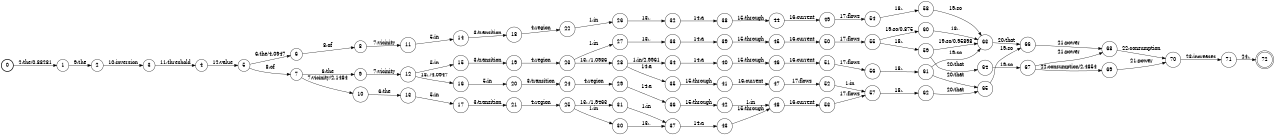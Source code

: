 digraph FST {
rankdir = LR;
size = "8.5,11";
label = "";
center = 1;
orientation = Portrait;
ranksep = "0.4";
nodesep = "0.25";
0 [label = "0", shape = circle, style = bold, fontsize = 14]
	0 -> 1 [label = "2:the/0.88281", fontsize = 14];
1 [label = "1", shape = circle, style = solid, fontsize = 14]
	1 -> 2 [label = "9:the", fontsize = 14];
2 [label = "2", shape = circle, style = solid, fontsize = 14]
	2 -> 3 [label = "10:inversion", fontsize = 14];
3 [label = "3", shape = circle, style = solid, fontsize = 14]
	3 -> 4 [label = "11:threshold", fontsize = 14];
4 [label = "4", shape = circle, style = solid, fontsize = 14]
	4 -> 5 [label = "12:value", fontsize = 14];
5 [label = "5", shape = circle, style = solid, fontsize = 14]
	5 -> 6 [label = "6:the/4.0947", fontsize = 14];
	5 -> 7 [label = "8:of", fontsize = 14];
6 [label = "6", shape = circle, style = solid, fontsize = 14]
	6 -> 8 [label = "8:of", fontsize = 14];
7 [label = "7", shape = circle, style = solid, fontsize = 14]
	7 -> 9 [label = "6:the", fontsize = 14];
	7 -> 10 [label = "7:vicinity/2.1484", fontsize = 14];
8 [label = "8", shape = circle, style = solid, fontsize = 14]
	8 -> 11 [label = "7:vicinity", fontsize = 14];
9 [label = "9", shape = circle, style = solid, fontsize = 14]
	9 -> 12 [label = "7:vicinity", fontsize = 14];
10 [label = "10", shape = circle, style = solid, fontsize = 14]
	10 -> 13 [label = "6:the", fontsize = 14];
11 [label = "11", shape = circle, style = solid, fontsize = 14]
	11 -> 14 [label = "5:in", fontsize = 14];
12 [label = "12", shape = circle, style = solid, fontsize = 14]
	12 -> 15 [label = "5:in", fontsize = 14];
	12 -> 16 [label = "13:,/4.0947", fontsize = 14];
13 [label = "13", shape = circle, style = solid, fontsize = 14]
	13 -> 17 [label = "5:in", fontsize = 14];
14 [label = "14", shape = circle, style = solid, fontsize = 14]
	14 -> 18 [label = "3:transition", fontsize = 14];
15 [label = "15", shape = circle, style = solid, fontsize = 14]
	15 -> 19 [label = "3:transition", fontsize = 14];
16 [label = "16", shape = circle, style = solid, fontsize = 14]
	16 -> 20 [label = "5:in", fontsize = 14];
17 [label = "17", shape = circle, style = solid, fontsize = 14]
	17 -> 21 [label = "3:transition", fontsize = 14];
18 [label = "18", shape = circle, style = solid, fontsize = 14]
	18 -> 22 [label = "4:region", fontsize = 14];
19 [label = "19", shape = circle, style = solid, fontsize = 14]
	19 -> 23 [label = "4:region", fontsize = 14];
20 [label = "20", shape = circle, style = solid, fontsize = 14]
	20 -> 24 [label = "3:transition", fontsize = 14];
21 [label = "21", shape = circle, style = solid, fontsize = 14]
	21 -> 25 [label = "4:region", fontsize = 14];
22 [label = "22", shape = circle, style = solid, fontsize = 14]
	22 -> 26 [label = "1:in", fontsize = 14];
23 [label = "23", shape = circle, style = solid, fontsize = 14]
	23 -> 27 [label = "1:in", fontsize = 14];
	23 -> 28 [label = "13:,/1.0986", fontsize = 14];
24 [label = "24", shape = circle, style = solid, fontsize = 14]
	24 -> 29 [label = "4:region", fontsize = 14];
25 [label = "25", shape = circle, style = solid, fontsize = 14]
	25 -> 30 [label = "1:in", fontsize = 14];
	25 -> 31 [label = "13:,/1.9463", fontsize = 14];
26 [label = "26", shape = circle, style = solid, fontsize = 14]
	26 -> 32 [label = "13:,", fontsize = 14];
27 [label = "27", shape = circle, style = solid, fontsize = 14]
	27 -> 33 [label = "13:,", fontsize = 14];
28 [label = "28", shape = circle, style = solid, fontsize = 14]
	28 -> 34 [label = "1:in/2.9961", fontsize = 14];
	28 -> 35 [label = "14:a", fontsize = 14];
29 [label = "29", shape = circle, style = solid, fontsize = 14]
	29 -> 36 [label = "14:a", fontsize = 14];
30 [label = "30", shape = circle, style = solid, fontsize = 14]
	30 -> 37 [label = "13:,", fontsize = 14];
31 [label = "31", shape = circle, style = solid, fontsize = 14]
	31 -> 37 [label = "1:in", fontsize = 14];
32 [label = "32", shape = circle, style = solid, fontsize = 14]
	32 -> 38 [label = "14:a", fontsize = 14];
33 [label = "33", shape = circle, style = solid, fontsize = 14]
	33 -> 39 [label = "14:a", fontsize = 14];
34 [label = "34", shape = circle, style = solid, fontsize = 14]
	34 -> 40 [label = "14:a", fontsize = 14];
35 [label = "35", shape = circle, style = solid, fontsize = 14]
	35 -> 41 [label = "15:through", fontsize = 14];
36 [label = "36", shape = circle, style = solid, fontsize = 14]
	36 -> 42 [label = "15:through", fontsize = 14];
37 [label = "37", shape = circle, style = solid, fontsize = 14]
	37 -> 43 [label = "14:a", fontsize = 14];
38 [label = "38", shape = circle, style = solid, fontsize = 14]
	38 -> 44 [label = "15:through", fontsize = 14];
39 [label = "39", shape = circle, style = solid, fontsize = 14]
	39 -> 45 [label = "15:through", fontsize = 14];
40 [label = "40", shape = circle, style = solid, fontsize = 14]
	40 -> 46 [label = "15:through", fontsize = 14];
41 [label = "41", shape = circle, style = solid, fontsize = 14]
	41 -> 47 [label = "16:current", fontsize = 14];
42 [label = "42", shape = circle, style = solid, fontsize = 14]
	42 -> 48 [label = "1:in", fontsize = 14];
43 [label = "43", shape = circle, style = solid, fontsize = 14]
	43 -> 48 [label = "15:through", fontsize = 14];
44 [label = "44", shape = circle, style = solid, fontsize = 14]
	44 -> 49 [label = "16:current", fontsize = 14];
45 [label = "45", shape = circle, style = solid, fontsize = 14]
	45 -> 50 [label = "16:current", fontsize = 14];
46 [label = "46", shape = circle, style = solid, fontsize = 14]
	46 -> 51 [label = "16:current", fontsize = 14];
47 [label = "47", shape = circle, style = solid, fontsize = 14]
	47 -> 52 [label = "17:flows", fontsize = 14];
48 [label = "48", shape = circle, style = solid, fontsize = 14]
	48 -> 53 [label = "16:current", fontsize = 14];
49 [label = "49", shape = circle, style = solid, fontsize = 14]
	49 -> 54 [label = "17:flows", fontsize = 14];
50 [label = "50", shape = circle, style = solid, fontsize = 14]
	50 -> 55 [label = "17:flows", fontsize = 14];
51 [label = "51", shape = circle, style = solid, fontsize = 14]
	51 -> 56 [label = "17:flows", fontsize = 14];
52 [label = "52", shape = circle, style = solid, fontsize = 14]
	52 -> 57 [label = "1:in", fontsize = 14];
53 [label = "53", shape = circle, style = solid, fontsize = 14]
	53 -> 57 [label = "17:flows", fontsize = 14];
54 [label = "54", shape = circle, style = solid, fontsize = 14]
	54 -> 58 [label = "18:,", fontsize = 14];
55 [label = "55", shape = circle, style = solid, fontsize = 14]
	55 -> 59 [label = "18:,", fontsize = 14];
	55 -> 60 [label = "19:so/0.875", fontsize = 14];
56 [label = "56", shape = circle, style = solid, fontsize = 14]
	56 -> 61 [label = "18:,", fontsize = 14];
57 [label = "57", shape = circle, style = solid, fontsize = 14]
	57 -> 62 [label = "18:,", fontsize = 14];
58 [label = "58", shape = circle, style = solid, fontsize = 14]
	58 -> 63 [label = "19:so", fontsize = 14];
59 [label = "59", shape = circle, style = solid, fontsize = 14]
	59 -> 63 [label = "19:so/0.95898", fontsize = 14];
	59 -> 64 [label = "20:that", fontsize = 14];
60 [label = "60", shape = circle, style = solid, fontsize = 14]
	60 -> 63 [label = "18:,", fontsize = 14];
61 [label = "61", shape = circle, style = solid, fontsize = 14]
	61 -> 63 [label = "19:so", fontsize = 14];
	61 -> 65 [label = "20:that", fontsize = 14];
62 [label = "62", shape = circle, style = solid, fontsize = 14]
	62 -> 65 [label = "20:that", fontsize = 14];
63 [label = "63", shape = circle, style = solid, fontsize = 14]
	63 -> 66 [label = "20:that", fontsize = 14];
64 [label = "64", shape = circle, style = solid, fontsize = 14]
	64 -> 67 [label = "19:so", fontsize = 14];
65 [label = "65", shape = circle, style = solid, fontsize = 14]
	65 -> 66 [label = "19:so", fontsize = 14];
66 [label = "66", shape = circle, style = solid, fontsize = 14]
	66 -> 68 [label = "21:power", fontsize = 14];
67 [label = "67", shape = circle, style = solid, fontsize = 14]
	67 -> 68 [label = "21:power", fontsize = 14];
	67 -> 69 [label = "22:consumption/2.4854", fontsize = 14];
68 [label = "68", shape = circle, style = solid, fontsize = 14]
	68 -> 70 [label = "22:consumption", fontsize = 14];
69 [label = "69", shape = circle, style = solid, fontsize = 14]
	69 -> 70 [label = "21:power", fontsize = 14];
70 [label = "70", shape = circle, style = solid, fontsize = 14]
	70 -> 71 [label = "23:increases", fontsize = 14];
71 [label = "71", shape = circle, style = solid, fontsize = 14]
	71 -> 72 [label = "24:.", fontsize = 14];
72 [label = "72", shape = doublecircle, style = solid, fontsize = 14]
}
